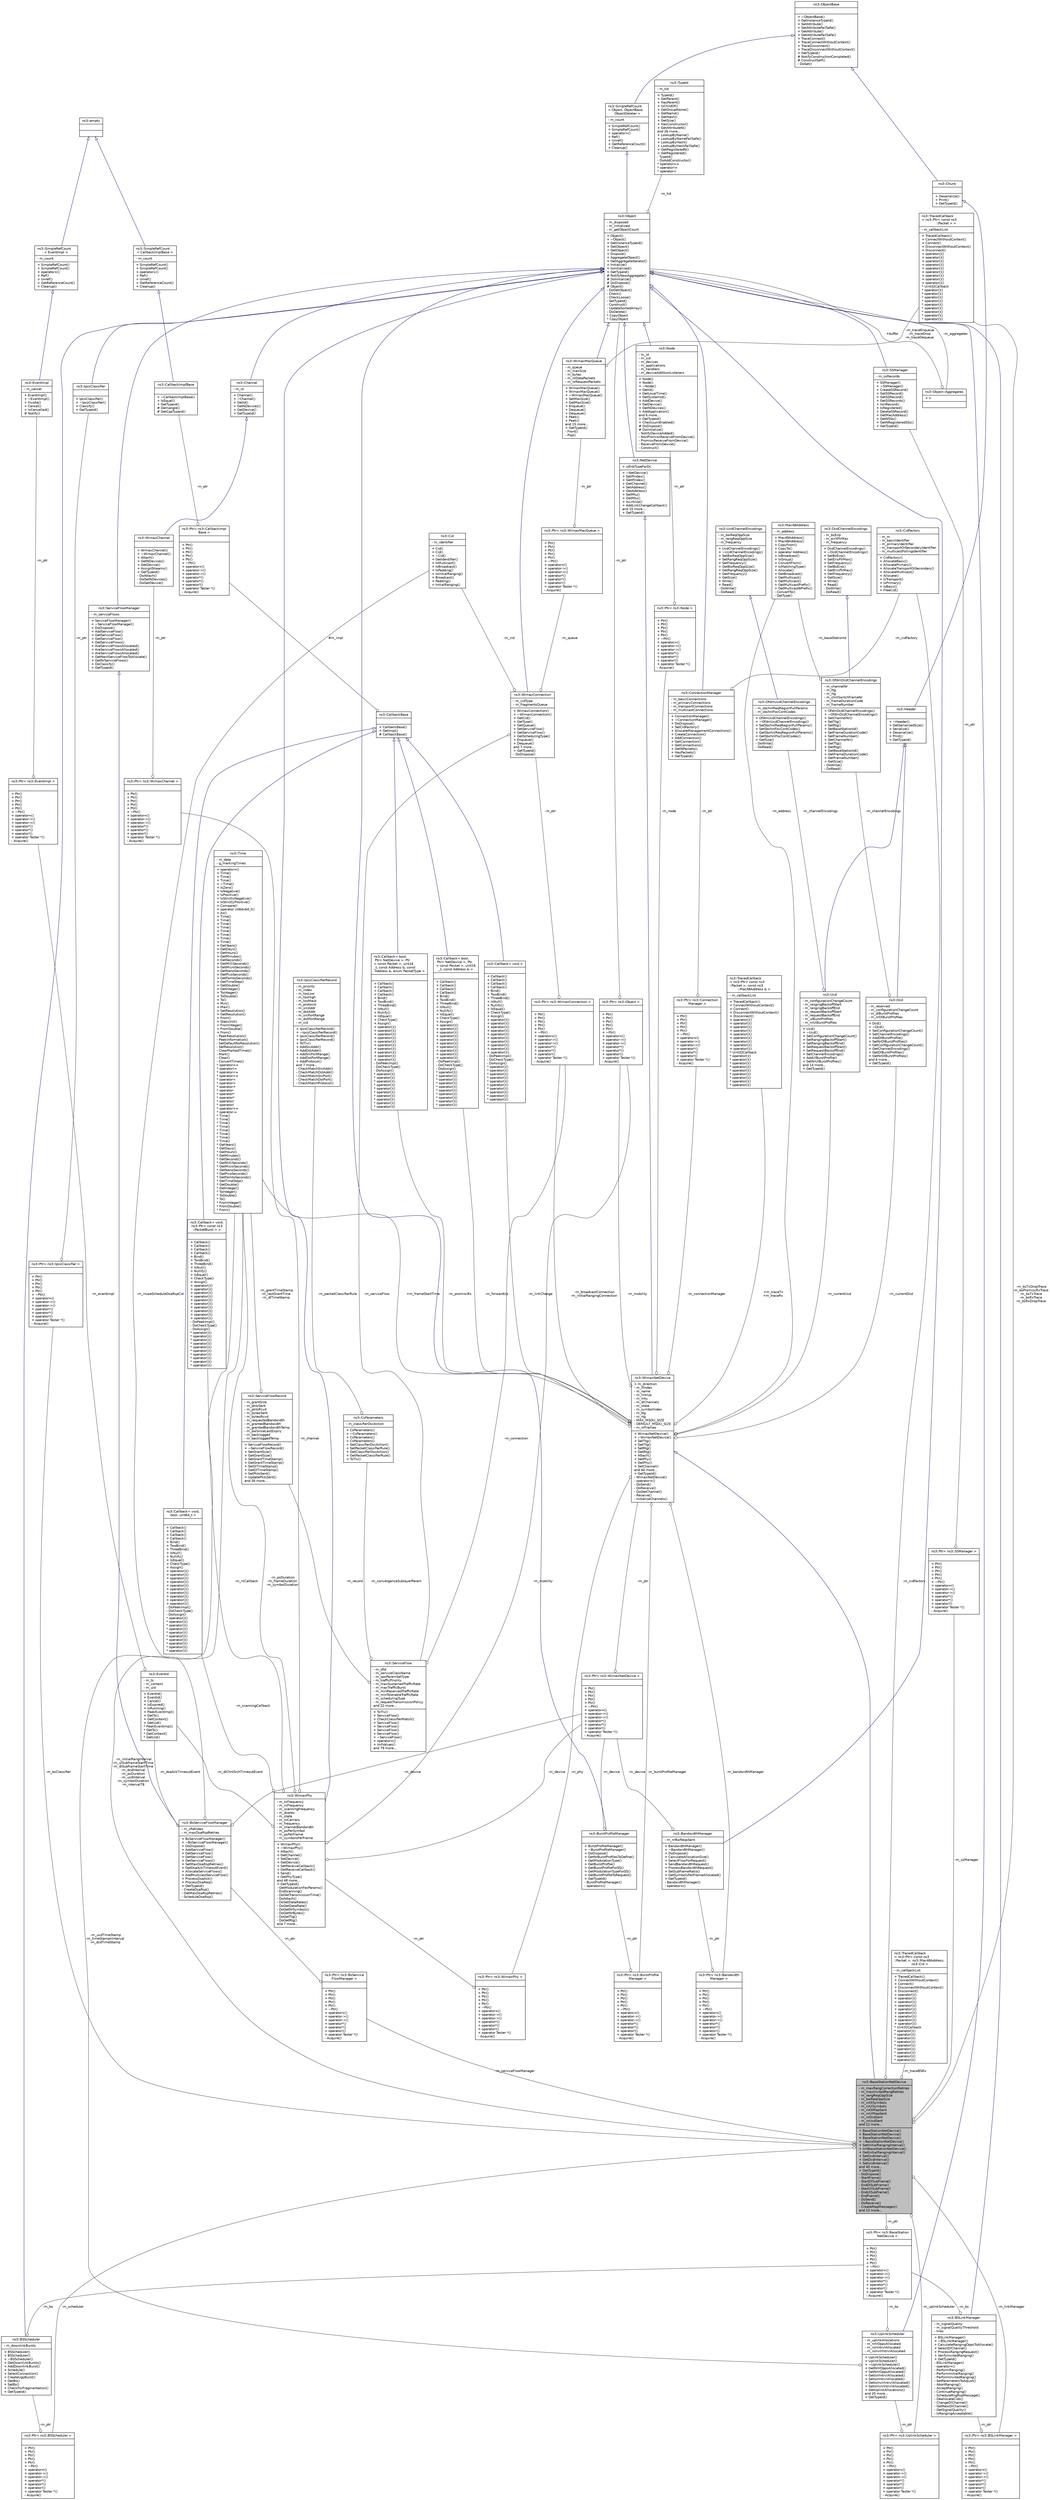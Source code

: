 digraph "ns3::BaseStationNetDevice"
{
  edge [fontname="Helvetica",fontsize="10",labelfontname="Helvetica",labelfontsize="10"];
  node [fontname="Helvetica",fontsize="10",shape=record];
  Node1 [label="{ns3::BaseStationNetDevice\n|- m_maxRangCorrectionRetries\l- m_maxInvitedRangRetries\l- m_rangReqOppSize\l- m_bwReqOppSize\l- m_nrDlSymbols\l- m_nrUlSymbols\l- m_nrDlMapSent\l- m_nrUlMapSent\l- m_nrDcdSent\l- m_nrUcdSent\land 12 more...\l|+ BaseStationNetDevice()\l+ BaseStationNetDevice()\l+ BaseStationNetDevice()\l+ ~BaseStationNetDevice()\l+ SetInitialRangingInterval()\l+ InitBaseStationNetDevice()\l+ GetInitialRangingInterval()\l+ SetDcdInterval()\l+ GetDcdInterval()\l+ SetUcdInterval()\land 40 more...\l+ GetTypeId()\l- DoDispose()\l- StartFrame()\l- StartDlSubFrame()\l- EndDlSubFrame()\l- StartUlSubFrame()\l- EndUlSubFrame()\l- EndFrame()\l- DoSend()\l- DoReceive()\l- CreateMapMessages()\land 13 more...\l}",height=0.2,width=0.4,color="black", fillcolor="grey75", style="filled", fontcolor="black"];
  Node2 -> Node1 [dir="back",color="midnightblue",fontsize="10",style="solid",arrowtail="onormal"];
  Node2 [label="{ns3::WimaxNetDevice\n|+ m_direction\l- m_ifIndex\l- m_name\l- m_linkUp\l- m_mtu\l- m_dlChannels\l- m_state\l- m_symbolIndex\l- m_ttg\l- m_rtg\l- MAX_MSDU_SIZE\l- DEFAULT_MSDU_SIZE\l- m_nrFrames\l|+ WimaxNetDevice()\l+ ~WimaxNetDevice()\l+ SetTtg()\l+ GetTtg()\l+ SetRtg()\l+ GetRtg()\l+ Attach()\l+ SetPhy()\l+ GetPhy()\l+ SetChannel()\land 60 more...\l+ GetTypeId()\l- WimaxNetDevice()\l- operator=()\l- DoSend()\l- DoReceive()\l- DoGetChannel()\l- Receive()\l- InitializeChannels()\l}",height=0.2,width=0.4,color="black", fillcolor="white", style="filled",URL="$dc/d52/classns3_1_1WimaxNetDevice.html",tooltip="Hold together all WiMAX-related objects in a NetDevice.This class holds together ns3::WimaxPhy, ns3::WimaxConnection, ns3::ConectionManager, ns3::BurstProfileManager, and ns3::BandwidthManager. "];
  Node3 -> Node2 [dir="back",color="midnightblue",fontsize="10",style="solid",arrowtail="onormal"];
  Node3 [label="{ns3::NetDevice\n|+ isEnbTypeForDc\l|+ ~NetDevice()\l+ SetIfIndex()\l+ GetIfIndex()\l+ GetChannel()\l+ SetAddress()\l+ GetAddress()\l+ SetMtu()\l+ GetMtu()\l+ IsLinkUp()\l+ AddLinkChangeCallback()\land 15 more...\l+ GetTypeId()\l}",height=0.2,width=0.4,color="black", fillcolor="white", style="filled",URL="$d9/dac/classns3_1_1NetDevice.html",tooltip="Network layer to device interface. "];
  Node4 -> Node3 [dir="back",color="midnightblue",fontsize="10",style="solid",arrowtail="onormal"];
  Node4 [label="{ns3::Object\n|- m_disposed\l- m_initialized\l- m_getObjectCount\l|+ Object()\l+ ~Object()\l+ GetInstanceTypeId()\l+ GetObject()\l+ GetObject()\l+ Dispose()\l+ AggregateObject()\l+ GetAggregateIterator()\l+ Initialize()\l+ IsInitialized()\l+ GetTypeId()\l# NotifyNewAggregate()\l# DoInitialize()\l# DoDispose()\l# Object()\l- DoGetObject()\l- Check()\l- CheckLoose()\l- SetTypeId()\l- Construct()\l- UpdateSortedArray()\l- DoDelete()\l* CopyObject\l* CopyObject\l}",height=0.2,width=0.4,color="black", fillcolor="white", style="filled",URL="$d9/d77/classns3_1_1Object.html",tooltip="A base class which provides memory management and object aggregation. "];
  Node5 -> Node4 [dir="back",color="midnightblue",fontsize="10",style="solid",arrowtail="onormal"];
  Node5 [label="{ns3::SimpleRefCount\l\< Object, ObjectBase,\l ObjectDeleter \>\n|- m_count\l|+ SimpleRefCount()\l+ SimpleRefCount()\l+ operator=()\l+ Ref()\l+ Unref()\l+ GetReferenceCount()\l+ Cleanup()\l}",height=0.2,width=0.4,color="black", fillcolor="white", style="filled",URL="$da/da1/classns3_1_1SimpleRefCount.html"];
  Node6 -> Node5 [dir="back",color="midnightblue",fontsize="10",style="solid",arrowtail="onormal"];
  Node6 [label="{ns3::ObjectBase\n||+ ~ObjectBase()\l+ GetInstanceTypeId()\l+ SetAttribute()\l+ SetAttributeFailSafe()\l+ GetAttribute()\l+ GetAttributeFailSafe()\l+ TraceConnect()\l+ TraceConnectWithoutContext()\l+ TraceDisconnect()\l+ TraceDisconnectWithoutContext()\l+ GetTypeId()\l# NotifyConstructionCompleted()\l# ConstructSelf()\l- DoSet()\l}",height=0.2,width=0.4,color="black", fillcolor="white", style="filled",URL="$d2/dac/classns3_1_1ObjectBase.html",tooltip="Anchor the ns-3 type and attribute system. "];
  Node7 -> Node4 [color="grey25",fontsize="10",style="solid",label=" -m_tid" ,arrowhead="odiamond"];
  Node7 [label="{ns3::TypeId\n|- m_tid\l|+ TypeId()\l+ GetParent()\l+ HasParent()\l+ IsChildOf()\l+ GetGroupName()\l+ GetName()\l+ GetHash()\l+ GetSize()\l+ HasConstructor()\l+ GetAttributeN()\land 26 more...\l+ LookupByName()\l+ LookupByNameFailSafe()\l+ LookupByHash()\l+ LookupByHashFailSafe()\l+ GetRegisteredN()\l+ GetRegistered()\l- TypeId()\l- DoAddConstructor()\l* operator==\l* operator!=\l* operator\<\l}",height=0.2,width=0.4,color="black", fillcolor="white", style="filled",URL="$d6/d11/classns3_1_1TypeId.html",tooltip="a unique identifier for an interface. "];
  Node8 -> Node4 [color="grey25",fontsize="10",style="solid",label=" -m_aggregates" ,arrowhead="odiamond"];
  Node8 [label="{ns3::Object::Aggregates\n|+ n\l|}",height=0.2,width=0.4,color="black", fillcolor="white", style="filled",URL="$d5/de9/structns3_1_1Object_1_1Aggregates.html"];
  Node4 -> Node8 [color="grey25",fontsize="10",style="solid",label=" +buffer" ,arrowhead="odiamond"];
  Node9 -> Node2 [color="grey25",fontsize="10",style="solid",label=" -m_address" ,arrowhead="odiamond"];
  Node9 [label="{ns3::Mac48Address\n|- m_address\l|+ Mac48Address()\l+ Mac48Address()\l+ CopyFrom()\l+ CopyTo()\l+ operator Address()\l+ IsBroadcast()\l+ IsGroup()\l+ ConvertFrom()\l+ IsMatchingType()\l+ Allocate()\l+ GetBroadcast()\l+ GetMulticast()\l+ GetMulticast()\l+ GetMulticastPrefix()\l+ GetMulticast6Prefix()\l- ConvertTo()\l- GetType()\l}",height=0.2,width=0.4,color="black", fillcolor="white", style="filled",URL="$db/dee/classns3_1_1Mac48Address.html",tooltip="an EUI-48 address "];
  Node10 -> Node2 [color="grey25",fontsize="10",style="solid",label=" -m_broadcastConnection\n-m_initialRangingConnection" ,arrowhead="odiamond"];
  Node10 [label="{ns3::Ptr\< ns3::WimaxConnection \>\n||+ Ptr()\l+ Ptr()\l+ Ptr()\l+ Ptr()\l+ Ptr()\l+ ~Ptr()\l+ operator=()\l+ operator-\>()\l+ operator-\>()\l+ operator*()\l+ operator*()\l+ operator!()\l+ operator Tester *()\l- Acquire()\l}",height=0.2,width=0.4,color="black", fillcolor="white", style="filled",URL="$dc/d90/classns3_1_1Ptr.html"];
  Node11 -> Node10 [color="grey25",fontsize="10",style="solid",label=" -m_ptr" ,arrowhead="odiamond"];
  Node11 [label="{ns3::WimaxConnection\n|- m_cidType\l- m_fragmentsQueue\l|+ WimaxConnection()\l+ ~WimaxConnection()\l+ GetCid()\l+ GetType()\l+ GetQueue()\l+ SetServiceFlow()\l+ GetServiceFlow()\l+ GetSchedulingType()\l+ Enqueue()\l+ Dequeue()\land 7 more...\l+ GetTypeId()\l- DoDispose()\l}",height=0.2,width=0.4,color="black", fillcolor="white", style="filled",URL="$d9/db1/classns3_1_1WimaxConnection.html"];
  Node4 -> Node11 [dir="back",color="midnightblue",fontsize="10",style="solid",arrowtail="onormal"];
  Node12 -> Node11 [color="grey25",fontsize="10",style="solid",label=" -m_serviceFlow" ,arrowhead="odiamond"];
  Node12 [label="{ns3::ServiceFlow\n|- m_sfid\l- m_serviceClassName\l- m_qosParamSetType\l- m_trafficPriority\l- m_maxSustainedTrafficRate\l- m_maxTrafficBurst\l- m_minReservedTrafficRate\l- m_minTolerableTrafficRate\l- m_schedulingType\l- m_requestTransmissionPolicy\land 22 more...\l|+ ToTlv()\l+ ServiceFlow()\l+ CheckClassifierMatch()\l+ ServiceFlow()\l+ ServiceFlow()\l+ ServiceFlow()\l+ ServiceFlow()\l+ ~ServiceFlow()\l+ operator=()\l+ InitValues()\land 79 more...\l}",height=0.2,width=0.4,color="black", fillcolor="white", style="filled",URL="$d7/ded/classns3_1_1ServiceFlow.html"];
  Node10 -> Node12 [color="grey25",fontsize="10",style="solid",label=" -m_connection" ,arrowhead="odiamond"];
  Node13 -> Node12 [color="grey25",fontsize="10",style="solid",label=" -m_record" ,arrowhead="odiamond"];
  Node13 [label="{ns3::ServiceFlowRecord\n|- m_grantSize\l- m_pktsSent\l- m_pktsRcvd\l- m_bytesSent\l- m_bytesRcvd\l- m_requestedBandwidth\l- m_grantedBandwidth\l- m_grantedBandwidthTemp\l- m_bwSinceLastExpiry\l- m_backlogged\l- m_backloggedTemp\l|+ ServiceFlowRecord()\l+ ~ServiceFlowRecord()\l+ SetGrantSize()\l+ GetGrantSize()\l+ SetGrantTimeStamp()\l+ GetGrantTimeStamp()\l+ SetDlTimeStamp()\l+ GetDlTimeStamp()\l+ SetPktsSent()\l+ UpdatePktsSent()\land 30 more...\l}",height=0.2,width=0.4,color="black", fillcolor="white", style="filled",URL="$d9/d39/classns3_1_1ServiceFlowRecord.html",tooltip="this class implements a structure to manage some parameters and statistics related to a service flow ..."];
  Node14 -> Node13 [color="grey25",fontsize="10",style="solid",label=" -m_grantTimeStamp\n-m_lastGrantTime\n-m_dlTimeStamp" ,arrowhead="odiamond"];
  Node14 [label="{ns3::Time\n|- m_data\l- g_markingTimes\l|+ operator=()\l+ Time()\l+ Time()\l+ Time()\l+ ~Time()\l+ IsZero()\l+ IsNegative()\l+ IsPositive()\l+ IsStrictlyNegative()\l+ IsStrictlyPositive()\l+ Compare()\l+ operator int64x64_t()\l+ As()\l+ Time()\l+ Time()\l+ Time()\l+ Time()\l+ Time()\l+ Time()\l+ Time()\l+ Time()\l+ GetYears()\l+ GetDays()\l+ GetHours()\l+ GetMinutes()\l+ GetSeconds()\l+ GetMilliSeconds()\l+ GetMicroSeconds()\l+ GetNanoSeconds()\l+ GetPicoSeconds()\l+ GetFemtoSeconds()\l+ GetTimeStep()\l+ GetDouble()\l+ GetInteger()\l+ ToInteger()\l+ ToDouble()\l+ To()\l+ Min()\l+ Max()\l+ SetResolution()\l+ GetResolution()\l+ From()\l+ StaticInit()\l+ FromInteger()\l+ FromDouble()\l+ From()\l- PeekResolution()\l- PeekInformation()\l- SetDefaultNsResolution()\l- SetResolution()\l- ClearMarkedTimes()\l- Mark()\l- Clear()\l- ConvertTimes()\l* operator==\l* operator!=\l* operator\<=\l* operator\>=\l* operator\<\l* operator\>\l* operator+\l* operator-\l* operator*\l* operator*\l* operator/\l* operator/\l* operator+=\l* operator-=\l* Time()\l* Time()\l* Time()\l* Time()\l* Time()\l* Time()\l* Time()\l* Time()\l* GetYears()\l* GetDays()\l* GetHours()\l* GetMinutes()\l* GetSeconds()\l* GetMilliSeconds()\l* GetMicroSeconds()\l* GetNanoSeconds()\l* GetPicoSeconds()\l* GetFemtoSeconds()\l* GetTimeStep()\l* GetDouble()\l* GetInteger()\l* ToInteger()\l* ToDouble()\l* To()\l* FromInteger()\l* FromDouble()\l* From()\l}",height=0.2,width=0.4,color="black", fillcolor="white", style="filled",URL="$dc/d04/classns3_1_1Time.html",tooltip="Simulation virtual time values and global simulation resolution. "];
  Node15 -> Node12 [color="grey25",fontsize="10",style="solid",label=" -m_convergenceSublayerParam" ,arrowhead="odiamond"];
  Node15 [label="{ns3::CsParameters\n|- m_classifierDscAction\l|+ CsParameters()\l+ ~CsParameters()\l+ CsParameters()\l+ CsParameters()\l+ SetClassifierDscAction()\l+ SetPacketClassifierRule()\l+ GetClassifierDscAction()\l+ GetPacketClassifierRule()\l+ ToTlv()\l}",height=0.2,width=0.4,color="black", fillcolor="white", style="filled",URL="$db/dfc/classns3_1_1CsParameters.html",tooltip="CsParameters class. "];
  Node16 -> Node15 [color="grey25",fontsize="10",style="solid",label=" -m_packetClassifierRule" ,arrowhead="odiamond"];
  Node16 [label="{ns3::IpcsClassifierRecord\n|- m_priority\l- m_index\l- m_tosLow\l- m_tosHigh\l- m_tosMask\l- m_protocol\l- m_srcAddr\l- m_dstAddr\l- m_srcPortRange\l- m_dstPortRange\l- m_cid\l|+ IpcsClassifierRecord()\l+ ~IpcsClassifierRecord()\l+ IpcsClassifierRecord()\l+ IpcsClassifierRecord()\l+ ToTlv()\l+ AddSrcAddr()\l+ AddDstAddr()\l+ AddSrcPortRange()\l+ AddDstPortRange()\l+ AddProtocol()\land 7 more...\l- CheckMatchSrcAddr()\l- CheckMatchDstAddr()\l- CheckMatchSrcPort()\l- CheckMatchDstPort()\l- CheckMatchProtocol()\l}",height=0.2,width=0.4,color="black", fillcolor="white", style="filled",URL="$d4/d4e/classns3_1_1IpcsClassifierRecord.html",tooltip="IpcsClassifierRecord class. "];
  Node17 -> Node11 [color="grey25",fontsize="10",style="solid",label=" -m_cid" ,arrowhead="odiamond"];
  Node17 [label="{ns3::Cid\n|- m_identifier\l|+ Cid()\l+ Cid()\l+ ~Cid()\l+ GetIdentifier()\l+ IsMulticast()\l+ IsBroadcast()\l+ IsPadding()\l+ IsInitialRanging()\l+ Broadcast()\l+ Padding()\l+ InitialRanging()\l}",height=0.2,width=0.4,color="black", fillcolor="white", style="filled",URL="$de/d5c/classns3_1_1Cid.html",tooltip="Cid class. "];
  Node18 -> Node11 [color="grey25",fontsize="10",style="solid",label=" -m_queue" ,arrowhead="odiamond"];
  Node18 [label="{ns3::Ptr\< ns3::WimaxMacQueue \>\n||+ Ptr()\l+ Ptr()\l+ Ptr()\l+ Ptr()\l+ Ptr()\l+ ~Ptr()\l+ operator=()\l+ operator-\>()\l+ operator-\>()\l+ operator*()\l+ operator*()\l+ operator!()\l+ operator Tester *()\l- Acquire()\l}",height=0.2,width=0.4,color="black", fillcolor="white", style="filled",URL="$dc/d90/classns3_1_1Ptr.html"];
  Node19 -> Node18 [color="grey25",fontsize="10",style="solid",label=" -m_ptr" ,arrowhead="odiamond"];
  Node19 [label="{ns3::WimaxMacQueue\n|- m_queue\l- m_maxSize\l- m_bytes\l- m_nrDataPackets\l- m_nrRequestPackets\l|+ WimaxMacQueue()\l+ WimaxMacQueue()\l+ ~WimaxMacQueue()\l+ SetMaxSize()\l+ GetMaxSize()\l+ Enqueue()\l+ Dequeue()\l+ Dequeue()\l+ Peek()\l+ Peek()\land 15 more...\l+ GetTypeId()\l- Front()\l- Pop()\l}",height=0.2,width=0.4,color="black", fillcolor="white", style="filled",URL="$da/db1/classns3_1_1WimaxMacQueue.html"];
  Node4 -> Node19 [dir="back",color="midnightblue",fontsize="10",style="solid",arrowtail="onormal"];
  Node20 -> Node19 [color="grey25",fontsize="10",style="solid",label=" -m_traceEnqueue\n-m_traceDrop\n-m_traceDequeue" ,arrowhead="odiamond"];
  Node20 [label="{ns3::TracedCallback\l\< ns3::Ptr\< const ns3\l::Packet \> \>\n|- m_callbackList\l|+ TracedCallback()\l+ ConnectWithoutContext()\l+ Connect()\l+ DisconnectWithoutContext()\l+ Disconnect()\l+ operator()()\l+ operator()()\l+ operator()()\l+ operator()()\l+ operator()()\l+ operator()()\l+ operator()()\l+ operator()()\l+ operator()()\l* Uint32Callback\l* operator()()\l* operator()()\l* operator()()\l* operator()()\l* operator()()\l* operator()()\l* operator()()\l* operator()()\l* operator()()\l}",height=0.2,width=0.4,color="black", fillcolor="white", style="filled",URL="$df/dec/classns3_1_1TracedCallback.html"];
  Node21 -> Node2 [color="grey25",fontsize="10",style="solid",label=" -m_promiscRx" ,arrowhead="odiamond"];
  Node21 [label="{ns3::Callback\< bool,\l Ptr\< NetDevice \>, Ptr\l\< const Packet \>, uint16\l_t, const Address &, const\l Address &, enum PacketType \>\n||+ Callback()\l+ Callback()\l+ Callback()\l+ Callback()\l+ Bind()\l+ TwoBind()\l+ ThreeBind()\l+ IsNull()\l+ Nullify()\l+ IsEqual()\l+ CheckType()\l+ Assign()\l+ operator()()\l+ operator()()\l+ operator()()\l+ operator()()\l+ operator()()\l+ operator()()\l+ operator()()\l+ operator()()\l+ operator()()\l+ operator()()\l- DoPeekImpl()\l- DoCheckType()\l- DoAssign()\l* operator()()\l* operator()()\l* operator()()\l* operator()()\l* operator()()\l* operator()()\l* operator()()\l* operator()()\l* operator()()\l* operator()()\l}",height=0.2,width=0.4,color="black", fillcolor="white", style="filled",URL="$d1/d48/classns3_1_1Callback.html"];
  Node22 -> Node21 [dir="back",color="midnightblue",fontsize="10",style="solid",arrowtail="onormal"];
  Node22 [label="{ns3::CallbackBase\n||+ CallbackBase()\l+ GetImpl()\l# CallbackBase()\l}",height=0.2,width=0.4,color="black", fillcolor="white", style="filled",URL="$d7/db5/classns3_1_1CallbackBase.html"];
  Node23 -> Node22 [color="grey25",fontsize="10",style="solid",label=" #m_impl" ,arrowhead="odiamond"];
  Node23 [label="{ns3::Ptr\< ns3::CallbackImpl\lBase \>\n||+ Ptr()\l+ Ptr()\l+ Ptr()\l+ Ptr()\l+ Ptr()\l+ ~Ptr()\l+ operator=()\l+ operator-\>()\l+ operator-\>()\l+ operator*()\l+ operator*()\l+ operator!()\l+ operator Tester *()\l- Acquire()\l}",height=0.2,width=0.4,color="black", fillcolor="white", style="filled",URL="$dc/d90/classns3_1_1Ptr.html"];
  Node24 -> Node23 [color="grey25",fontsize="10",style="solid",label=" -m_ptr" ,arrowhead="odiamond"];
  Node24 [label="{ns3::CallbackImplBase\n||+ ~CallbackImplBase()\l+ IsEqual()\l+ GetTypeid()\l# Demangle()\l# GetCppTypeid()\l}",height=0.2,width=0.4,color="black", fillcolor="white", style="filled",URL="$d3/dfa/classns3_1_1CallbackImplBase.html"];
  Node25 -> Node24 [dir="back",color="midnightblue",fontsize="10",style="solid",arrowtail="onormal"];
  Node25 [label="{ns3::SimpleRefCount\l\< CallbackImplBase \>\n|- m_count\l|+ SimpleRefCount()\l+ SimpleRefCount()\l+ operator=()\l+ Ref()\l+ Unref()\l+ GetReferenceCount()\l+ Cleanup()\l}",height=0.2,width=0.4,color="black", fillcolor="white", style="filled",URL="$da/da1/classns3_1_1SimpleRefCount.html"];
  Node26 -> Node25 [dir="back",color="midnightblue",fontsize="10",style="solid",arrowtail="onormal"];
  Node26 [label="{ns3::empty\n||}",height=0.2,width=0.4,color="black", fillcolor="white", style="filled",URL="$d9/d6a/classns3_1_1empty.html",tooltip="make Callback use a separate empty type "];
  Node27 -> Node2 [color="grey25",fontsize="10",style="solid",label=" -m_connectionManager" ,arrowhead="odiamond"];
  Node27 [label="{ns3::Ptr\< ns3::Connection\lManager \>\n||+ Ptr()\l+ Ptr()\l+ Ptr()\l+ Ptr()\l+ Ptr()\l+ ~Ptr()\l+ operator=()\l+ operator-\>()\l+ operator-\>()\l+ operator*()\l+ operator*()\l+ operator!()\l+ operator Tester *()\l- Acquire()\l}",height=0.2,width=0.4,color="black", fillcolor="white", style="filled",URL="$dc/d90/classns3_1_1Ptr.html"];
  Node28 -> Node27 [color="grey25",fontsize="10",style="solid",label=" -m_ptr" ,arrowhead="odiamond"];
  Node28 [label="{ns3::ConnectionManager\n|- m_basicConnections\l- m_primaryConnections\l- m_transportConnections\l- m_multicastConnections\l|+ ConnectionManager()\l+ ~ConnectionManager()\l+ DoDispose()\l+ SetCidFactory()\l+ AllocateManagementConnections()\l+ CreateConnection()\l+ AddConnection()\l+ GetConnection()\l+ GetConnections()\l+ GetNPackets()\l+ HasPackets()\l+ GetTypeId()\l}",height=0.2,width=0.4,color="black", fillcolor="white", style="filled",URL="$d4/df6/classns3_1_1ConnectionManager.html"];
  Node4 -> Node28 [dir="back",color="midnightblue",fontsize="10",style="solid",arrowtail="onormal"];
  Node29 -> Node28 [color="grey25",fontsize="10",style="solid",label=" -m_cidFactory" ,arrowhead="odiamond"];
  Node29 [label="{ns3::CidFactory\n|- m_m\l- m_basicIdentifier\l- m_primaryIdentifier\l- m_transportOrSecondaryIdentifier\l- m_multicastPollingIdentifier\l|+ CidFactory()\l+ AllocateBasic()\l+ AllocatePrimary()\l+ AllocateTransportOrSecondary()\l+ AllocateMulticast()\l+ Allocate()\l+ IsTransport()\l+ IsPrimary()\l+ IsBasic()\l+ FreeCid()\l}",height=0.2,width=0.4,color="black", fillcolor="white", style="filled",URL="$da/d51/classns3_1_1CidFactory.html"];
  Node30 -> Node2 [color="grey25",fontsize="10",style="solid",label=" -m_currentUcd" ,arrowhead="odiamond"];
  Node30 [label="{ns3::Ucd\n|- m_configurationChangeCount\l- m_rangingBackoffStart\l- m_rangingBackoffEnd\l- m_requestBackoffStart\l- m_requestBackoffEnd\l- m_ulBurstProfiles\l- m_nrUlBurstProfiles\l|+ Ucd()\l+ ~Ucd()\l+ SetConfigurationChangeCount()\l+ SetRangingBackoffStart()\l+ SetRangingBackoffEnd()\l+ SetRequestBackoffStart()\l+ SetRequestBackoffEnd()\l+ SetChannelEncodings()\l+ AddUlBurstProfile()\l+ SetNrUlBurstProfiles()\land 14 more...\l+ GetTypeId()\l}",height=0.2,width=0.4,color="black", fillcolor="white", style="filled",URL="$db/dda/classns3_1_1Ucd.html"];
  Node31 -> Node30 [dir="back",color="midnightblue",fontsize="10",style="solid",arrowtail="onormal"];
  Node31 [label="{ns3::Header\n||+ ~Header()\l+ GetSerializedSize()\l+ Serialize()\l+ Deserialize()\l+ Print()\l+ GetTypeId()\l}",height=0.2,width=0.4,color="black", fillcolor="white", style="filled",URL="$d6/dae/classns3_1_1Header.html",tooltip="Protocol header serialization and deserialization. "];
  Node32 -> Node31 [dir="back",color="midnightblue",fontsize="10",style="solid",arrowtail="onormal"];
  Node32 [label="{ns3::Chunk\n||+ Deserialize()\l+ Print()\l+ GetTypeId()\l}",height=0.2,width=0.4,color="black", fillcolor="white", style="filled",URL="$d7/d9b/classns3_1_1Chunk.html",tooltip="abstract base class for ns3::Header and ns3::Trailer "];
  Node6 -> Node32 [dir="back",color="midnightblue",fontsize="10",style="solid",arrowtail="onormal"];
  Node33 -> Node30 [color="grey25",fontsize="10",style="solid",label=" -m_channelEncodings" ,arrowhead="odiamond"];
  Node33 [label="{ns3::OfdmUcdChannelEncodings\n|- m_sbchnlReqRegionFullParams\l- m_sbchnlFocContCodes\l|+ OfdmUcdChannelEncodings()\l+ ~OfdmUcdChannelEncodings()\l+ SetSbchnlReqRegionFullParams()\l+ SetSbchnlFocContCodes()\l+ GetSbchnlReqRegionFullParams()\l+ GetSbchnlFocContCodes()\l+ GetSize()\l- DoWrite()\l- DoRead()\l}",height=0.2,width=0.4,color="black", fillcolor="white", style="filled",URL="$dc/d27/classns3_1_1OfdmUcdChannelEncodings.html"];
  Node34 -> Node33 [dir="back",color="midnightblue",fontsize="10",style="solid",arrowtail="onormal"];
  Node34 [label="{ns3::UcdChannelEncodings\n|- m_bwReqOppSize\l- m_rangReqOppSize\l- m_frequency\l|+ UcdChannelEncodings()\l+ ~UcdChannelEncodings()\l+ SetBwReqOppSize()\l+ SetRangReqOppSize()\l+ SetFrequency()\l+ GetBwReqOppSize()\l+ GetRangReqOppSize()\l+ GetFrequency()\l+ GetSize()\l+ Write()\l+ Read()\l- DoWrite()\l- DoRead()\l}",height=0.2,width=0.4,color="black", fillcolor="white", style="filled",URL="$dc/d44/classns3_1_1UcdChannelEncodings.html"];
  Node35 -> Node2 [color="grey25",fontsize="10",style="solid",label=" -m_currentDcd" ,arrowhead="odiamond"];
  Node35 [label="{ns3::Dcd\n|- m_reserved\l- m_configurationChangeCount\l- m_dlBurstProfiles\l- m_nrDlBurstProfiles\l|+ Dcd()\l+ ~Dcd()\l+ SetConfigurationChangeCount()\l+ SetChannelEncodings()\l+ AddDlBurstProfile()\l+ SetNrDlBurstProfiles()\l+ GetConfigurationChangeCount()\l+ GetChannelEncodings()\l+ GetDlBurstProfiles()\l+ GetNrDlBurstProfiles()\land 6 more...\l+ GetTypeId()\l}",height=0.2,width=0.4,color="black", fillcolor="white", style="filled",URL="$db/dcc/classns3_1_1Dcd.html"];
  Node31 -> Node35 [dir="back",color="midnightblue",fontsize="10",style="solid",arrowtail="onormal"];
  Node36 -> Node35 [color="grey25",fontsize="10",style="solid",label=" -m_channelEncodings" ,arrowhead="odiamond"];
  Node36 [label="{ns3::OfdmDcdChannelEncodings\n|- m_channelNr\l- m_ttg\l- m_rtg\l- m_chnlSwitchFrameNr\l- m_frameDurationCode\l- m_frameNumber\l|+ OfdmDcdChannelEncodings()\l+ ~OfdmDcdChannelEncodings()\l+ SetChannelNr()\l+ SetTtg()\l+ SetRtg()\l+ SetBaseStationId()\l+ SetFrameDurationCode()\l+ SetFrameNumber()\l+ GetChannelNr()\l+ GetTtg()\l+ GetRtg()\l+ GetBaseStationId()\l+ GetFrameDurationCode()\l+ GetFrameNumber()\l+ GetSize()\l- DoWrite()\l- DoRead()\l}",height=0.2,width=0.4,color="black", fillcolor="white", style="filled",URL="$dc/dc3/classns3_1_1OfdmDcdChannelEncodings.html"];
  Node37 -> Node36 [dir="back",color="midnightblue",fontsize="10",style="solid",arrowtail="onormal"];
  Node37 [label="{ns3::DcdChannelEncodings\n|- m_bsEirp\l- m_eirXPIrMax\l- m_frequency\l|+ DcdChannelEncodings()\l+ ~DcdChannelEncodings()\l+ SetBsEirp()\l+ SetEirxPIrMax()\l+ SetFrequency()\l+ GetBsEirp()\l+ GetEirxPIrMax()\l+ GetFrequency()\l+ GetSize()\l+ Write()\l+ Read()\l- DoWrite()\l- DoRead()\l}",height=0.2,width=0.4,color="black", fillcolor="white", style="filled",URL="$d8/de0/classns3_1_1DcdChannelEncodings.html"];
  Node9 -> Node36 [color="grey25",fontsize="10",style="solid",label=" -m_baseStationId" ,arrowhead="odiamond"];
  Node38 -> Node2 [color="grey25",fontsize="10",style="solid",label=" -m_node" ,arrowhead="odiamond"];
  Node38 [label="{ns3::Ptr\< ns3::Node \>\n||+ Ptr()\l+ Ptr()\l+ Ptr()\l+ Ptr()\l+ Ptr()\l+ ~Ptr()\l+ operator=()\l+ operator-\>()\l+ operator-\>()\l+ operator*()\l+ operator*()\l+ operator!()\l+ operator Tester *()\l- Acquire()\l}",height=0.2,width=0.4,color="black", fillcolor="white", style="filled",URL="$dc/d90/classns3_1_1Ptr.html"];
  Node39 -> Node38 [color="grey25",fontsize="10",style="solid",label=" -m_ptr" ,arrowhead="odiamond"];
  Node39 [label="{ns3::Node\n|- m_id\l- m_sid\l- m_devices\l- m_applications\l- m_handlers\l- m_deviceAdditionListeners\l|+ Node()\l+ Node()\l+ ~Node()\l+ GetId()\l+ GetLocalTime()\l+ GetSystemId()\l+ AddDevice()\l+ GetDevice()\l+ GetNDevices()\l+ AddApplication()\land 6 more...\l+ GetTypeId()\l+ ChecksumEnabled()\l# DoDispose()\l# DoInitialize()\l- NotifyDeviceAdded()\l- NonPromiscReceiveFromDevice()\l- PromiscReceiveFromDevice()\l- ReceiveFromDevice()\l- Construct()\l}",height=0.2,width=0.4,color="black", fillcolor="white", style="filled",URL="$dd/ded/classns3_1_1Node.html",tooltip="A network Node. "];
  Node4 -> Node39 [dir="back",color="midnightblue",fontsize="10",style="solid",arrowtail="onormal"];
  Node40 -> Node2 [color="grey25",fontsize="10",style="solid",label=" -m_forwardUp" ,arrowhead="odiamond"];
  Node40 [label="{ns3::Callback\< bool,\l Ptr\< NetDevice \>, Ptr\l\< const Packet \>, uint16\l_t, const Address & \>\n||+ Callback()\l+ Callback()\l+ Callback()\l+ Callback()\l+ Bind()\l+ TwoBind()\l+ ThreeBind()\l+ IsNull()\l+ Nullify()\l+ IsEqual()\l+ CheckType()\l+ Assign()\l+ operator()()\l+ operator()()\l+ operator()()\l+ operator()()\l+ operator()()\l+ operator()()\l+ operator()()\l+ operator()()\l+ operator()()\l+ operator()()\l- DoPeekImpl()\l- DoCheckType()\l- DoAssign()\l* operator()()\l* operator()()\l* operator()()\l* operator()()\l* operator()()\l* operator()()\l* operator()()\l* operator()()\l* operator()()\l* operator()()\l}",height=0.2,width=0.4,color="black", fillcolor="white", style="filled",URL="$d1/d48/classns3_1_1Callback.html"];
  Node22 -> Node40 [dir="back",color="midnightblue",fontsize="10",style="solid",arrowtail="onormal"];
  Node14 -> Node2 [color="grey25",fontsize="10",style="solid",label=" +m_frameStartTime" ,arrowhead="odiamond"];
  Node41 -> Node2 [color="grey25",fontsize="10",style="solid",label=" -m_linkChange" ,arrowhead="odiamond"];
  Node41 [label="{ns3::Callback\< void \>\n||+ Callback()\l+ Callback()\l+ Callback()\l+ Callback()\l+ Bind()\l+ TwoBind()\l+ ThreeBind()\l+ IsNull()\l+ Nullify()\l+ IsEqual()\l+ CheckType()\l+ Assign()\l+ operator()()\l+ operator()()\l+ operator()()\l+ operator()()\l+ operator()()\l+ operator()()\l+ operator()()\l+ operator()()\l+ operator()()\l+ operator()()\l- DoPeekImpl()\l- DoCheckType()\l- DoAssign()\l* operator()()\l* operator()()\l* operator()()\l* operator()()\l* operator()()\l* operator()()\l* operator()()\l* operator()()\l* operator()()\l* operator()()\l}",height=0.2,width=0.4,color="black", fillcolor="white", style="filled",URL="$d1/d48/classns3_1_1Callback.html"];
  Node22 -> Node41 [dir="back",color="midnightblue",fontsize="10",style="solid",arrowtail="onormal"];
  Node42 -> Node2 [color="grey25",fontsize="10",style="solid",label=" -m_phy" ,arrowhead="odiamond"];
  Node42 [label="{ns3::Ptr\< ns3::WimaxPhy \>\n||+ Ptr()\l+ Ptr()\l+ Ptr()\l+ Ptr()\l+ Ptr()\l+ ~Ptr()\l+ operator=()\l+ operator-\>()\l+ operator-\>()\l+ operator*()\l+ operator*()\l+ operator!()\l+ operator Tester *()\l- Acquire()\l}",height=0.2,width=0.4,color="black", fillcolor="white", style="filled",URL="$dc/d90/classns3_1_1Ptr.html"];
  Node43 -> Node42 [color="grey25",fontsize="10",style="solid",label=" -m_ptr" ,arrowhead="odiamond"];
  Node43 [label="{ns3::WimaxPhy\n|- m_txFrequency\l- m_rxFrequency\l- m_scanningFrequency\l- m_duplex\l- m_state\l- m_nrCarriers\l- m_frequency\l- m_channelBandwidth\l- m_psPerSymbol\l- m_psPerFrame\l- m_symbolsPerFrame\l|+ WimaxPhy()\l+ ~WimaxPhy()\l+ Attach()\l+ GetChannel()\l+ SetDevice()\l+ GetDevice()\l+ SetReceiveCallback()\l+ GetReceiveCallback()\l+ Send()\l+ GetPhyType()\land 48 more...\l+ GetTypeId()\l- GetModulationFecParams()\l- EndScanning()\l- DoGetTransmissionTime()\l- DoAttach()\l- DoSetDataRates()\l- DoGetDataRate()\l- DoGetNrSymbols()\l- DoGetNrBytes()\l- DoGetTtg()\l- DoGetRtg()\land 7 more...\l}",height=0.2,width=0.4,color="black", fillcolor="white", style="filled",URL="$dc/dc8/classns3_1_1WimaxPhy.html"];
  Node4 -> Node43 [dir="back",color="midnightblue",fontsize="10",style="solid",arrowtail="onormal"];
  Node44 -> Node43 [color="grey25",fontsize="10",style="solid",label=" -m_channel" ,arrowhead="odiamond"];
  Node44 [label="{ns3::Ptr\< ns3::WimaxChannel \>\n||+ Ptr()\l+ Ptr()\l+ Ptr()\l+ Ptr()\l+ Ptr()\l+ ~Ptr()\l+ operator=()\l+ operator-\>()\l+ operator-\>()\l+ operator*()\l+ operator*()\l+ operator!()\l+ operator Tester *()\l- Acquire()\l}",height=0.2,width=0.4,color="black", fillcolor="white", style="filled",URL="$dc/d90/classns3_1_1Ptr.html"];
  Node45 -> Node44 [color="grey25",fontsize="10",style="solid",label=" -m_ptr" ,arrowhead="odiamond"];
  Node45 [label="{ns3::WimaxChannel\n||+ WimaxChannel()\l+ ~WimaxChannel()\l+ Attach()\l+ GetNDevices()\l+ GetDevice()\l+ AssignStreams()\l+ GetTypeId()\l- DoAttach()\l- DoGetNDevices()\l- DoGetDevice()\l}",height=0.2,width=0.4,color="black", fillcolor="white", style="filled",URL="$df/d3a/classns3_1_1WimaxChannel.html"];
  Node46 -> Node45 [dir="back",color="midnightblue",fontsize="10",style="solid",arrowtail="onormal"];
  Node46 [label="{ns3::Channel\n|- m_id\l|+ Channel()\l+ ~Channel()\l+ GetId()\l+ GetNDevices()\l+ GetDevice()\l+ GetTypeId()\l}",height=0.2,width=0.4,color="black", fillcolor="white", style="filled",URL="$d4/d67/classns3_1_1Channel.html",tooltip="Abstract Channel Base Class. "];
  Node4 -> Node46 [dir="back",color="midnightblue",fontsize="10",style="solid",arrowtail="onormal"];
  Node47 -> Node43 [color="grey25",fontsize="10",style="solid",label=" -m_rxCallback" ,arrowhead="odiamond"];
  Node47 [label="{ns3::Callback\< void,\l ns3::Ptr\< const ns3\l::PacketBurst \> \>\n||+ Callback()\l+ Callback()\l+ Callback()\l+ Callback()\l+ Bind()\l+ TwoBind()\l+ ThreeBind()\l+ IsNull()\l+ Nullify()\l+ IsEqual()\l+ CheckType()\l+ Assign()\l+ operator()()\l+ operator()()\l+ operator()()\l+ operator()()\l+ operator()()\l+ operator()()\l+ operator()()\l+ operator()()\l+ operator()()\l+ operator()()\l- DoPeekImpl()\l- DoCheckType()\l- DoAssign()\l* operator()()\l* operator()()\l* operator()()\l* operator()()\l* operator()()\l* operator()()\l* operator()()\l* operator()()\l* operator()()\l* operator()()\l}",height=0.2,width=0.4,color="black", fillcolor="white", style="filled",URL="$d1/d48/classns3_1_1Callback.html"];
  Node22 -> Node47 [dir="back",color="midnightblue",fontsize="10",style="solid",arrowtail="onormal"];
  Node48 -> Node43 [color="grey25",fontsize="10",style="solid",label=" -m_dlChnlSrchTimeoutEvent" ,arrowhead="odiamond"];
  Node48 [label="{ns3::EventId\n|- m_ts\l- m_context\l- m_uid\l|+ EventId()\l+ EventId()\l+ Cancel()\l+ IsExpired()\l+ IsRunning()\l+ PeekEventImpl()\l+ GetTs()\l+ GetContext()\l+ GetUid()\l* PeekEventImpl()\l* GetTs()\l* GetContext()\l* GetUid()\l}",height=0.2,width=0.4,color="black", fillcolor="white", style="filled",URL="$d1/df8/classns3_1_1EventId.html",tooltip="An identifier for simulation events. "];
  Node49 -> Node48 [color="grey25",fontsize="10",style="solid",label=" -m_eventImpl" ,arrowhead="odiamond"];
  Node49 [label="{ns3::Ptr\< ns3::EventImpl \>\n||+ Ptr()\l+ Ptr()\l+ Ptr()\l+ Ptr()\l+ Ptr()\l+ ~Ptr()\l+ operator=()\l+ operator-\>()\l+ operator-\>()\l+ operator*()\l+ operator*()\l+ operator!()\l+ operator Tester *()\l- Acquire()\l}",height=0.2,width=0.4,color="black", fillcolor="white", style="filled",URL="$dc/d90/classns3_1_1Ptr.html"];
  Node50 -> Node49 [color="grey25",fontsize="10",style="solid",label=" -m_ptr" ,arrowhead="odiamond"];
  Node50 [label="{ns3::EventImpl\n|- m_cancel\l|+ EventImpl()\l+ ~EventImpl()\l+ Invoke()\l+ Cancel()\l+ IsCancelled()\l# Notify()\l}",height=0.2,width=0.4,color="black", fillcolor="white", style="filled",URL="$da/def/classns3_1_1EventImpl.html",tooltip="A simulation event. "];
  Node51 -> Node50 [dir="back",color="midnightblue",fontsize="10",style="solid",arrowtail="onormal"];
  Node51 [label="{ns3::SimpleRefCount\l\< EventImpl \>\n|- m_count\l|+ SimpleRefCount()\l+ SimpleRefCount()\l+ operator=()\l+ Ref()\l+ Unref()\l+ GetReferenceCount()\l+ Cleanup()\l}",height=0.2,width=0.4,color="black", fillcolor="white", style="filled",URL="$da/da1/classns3_1_1SimpleRefCount.html"];
  Node26 -> Node51 [dir="back",color="midnightblue",fontsize="10",style="solid",arrowtail="onormal"];
  Node14 -> Node43 [color="grey25",fontsize="10",style="solid",label=" -m_psDuration\n-m_frameDuration\n-m_symbolDuration" ,arrowhead="odiamond"];
  Node52 -> Node43 [color="grey25",fontsize="10",style="solid",label=" -m_scanningCallback" ,arrowhead="odiamond"];
  Node52 [label="{ns3::Callback\< void,\l bool, uint64_t \>\n||+ Callback()\l+ Callback()\l+ Callback()\l+ Callback()\l+ Bind()\l+ TwoBind()\l+ ThreeBind()\l+ IsNull()\l+ Nullify()\l+ IsEqual()\l+ CheckType()\l+ Assign()\l+ operator()()\l+ operator()()\l+ operator()()\l+ operator()()\l+ operator()()\l+ operator()()\l+ operator()()\l+ operator()()\l+ operator()()\l+ operator()()\l- DoPeekImpl()\l- DoCheckType()\l- DoAssign()\l* operator()()\l* operator()()\l* operator()()\l* operator()()\l* operator()()\l* operator()()\l* operator()()\l* operator()()\l* operator()()\l* operator()()\l}",height=0.2,width=0.4,color="black", fillcolor="white", style="filled",URL="$d1/d48/classns3_1_1Callback.html"];
  Node22 -> Node52 [dir="back",color="midnightblue",fontsize="10",style="solid",arrowtail="onormal"];
  Node53 -> Node43 [color="grey25",fontsize="10",style="solid",label=" -m_device" ,arrowhead="odiamond"];
  Node53 [label="{ns3::Ptr\< ns3::WimaxNetDevice \>\n||+ Ptr()\l+ Ptr()\l+ Ptr()\l+ Ptr()\l+ Ptr()\l+ ~Ptr()\l+ operator=()\l+ operator-\>()\l+ operator-\>()\l+ operator*()\l+ operator*()\l+ operator!()\l+ operator Tester *()\l- Acquire()\l}",height=0.2,width=0.4,color="black", fillcolor="white", style="filled",URL="$dc/d90/classns3_1_1Ptr.html"];
  Node2 -> Node53 [color="grey25",fontsize="10",style="solid",label=" -m_ptr" ,arrowhead="odiamond"];
  Node54 -> Node43 [color="grey25",fontsize="10",style="solid",label=" -m_mobility" ,arrowhead="odiamond"];
  Node54 [label="{ns3::Ptr\< ns3::Object \>\n||+ Ptr()\l+ Ptr()\l+ Ptr()\l+ Ptr()\l+ Ptr()\l+ ~Ptr()\l+ operator=()\l+ operator-\>()\l+ operator-\>()\l+ operator*()\l+ operator*()\l+ operator!()\l+ operator Tester *()\l- Acquire()\l}",height=0.2,width=0.4,color="black", fillcolor="white", style="filled",URL="$dc/d90/classns3_1_1Ptr.html"];
  Node4 -> Node54 [color="grey25",fontsize="10",style="solid",label=" -m_ptr" ,arrowhead="odiamond"];
  Node55 -> Node2 [color="grey25",fontsize="10",style="solid",label=" +m_traceTx\n+m_traceRx" ,arrowhead="odiamond"];
  Node55 [label="{ns3::TracedCallback\l\< ns3::Ptr\< const ns3\l::Packet \>, const ns3\l::Mac48Address & \>\n|- m_callbackList\l|+ TracedCallback()\l+ ConnectWithoutContext()\l+ Connect()\l+ DisconnectWithoutContext()\l+ Disconnect()\l+ operator()()\l+ operator()()\l+ operator()()\l+ operator()()\l+ operator()()\l+ operator()()\l+ operator()()\l+ operator()()\l+ operator()()\l* Uint32Callback\l* operator()()\l* operator()()\l* operator()()\l* operator()()\l* operator()()\l* operator()()\l* operator()()\l* operator()()\l* operator()()\l}",height=0.2,width=0.4,color="black", fillcolor="white", style="filled",URL="$df/dec/classns3_1_1TracedCallback.html"];
  Node54 -> Node2 [color="grey25",fontsize="10",style="solid",label=" -m_mobility" ,arrowhead="odiamond"];
  Node56 -> Node2 [color="grey25",fontsize="10",style="solid",label=" -m_bandwidthManager" ,arrowhead="odiamond"];
  Node56 [label="{ns3::Ptr\< ns3::Bandwidth\lManager \>\n||+ Ptr()\l+ Ptr()\l+ Ptr()\l+ Ptr()\l+ Ptr()\l+ ~Ptr()\l+ operator=()\l+ operator-\>()\l+ operator-\>()\l+ operator*()\l+ operator*()\l+ operator!()\l+ operator Tester *()\l- Acquire()\l}",height=0.2,width=0.4,color="black", fillcolor="white", style="filled",URL="$dc/d90/classns3_1_1Ptr.html"];
  Node57 -> Node56 [color="grey25",fontsize="10",style="solid",label=" -m_ptr" ,arrowhead="odiamond"];
  Node57 [label="{ns3::BandwidthManager\n|- m_nrBwReqsSent\l|+ BandwidthManager()\l+ ~BandwidthManager()\l+ DoDispose()\l+ CalculateAllocationSize()\l+ SelectFlowForRequest()\l+ SendBandwidthRequest()\l+ ProcessBandwidthRequest()\l+ SetSubframeRatio()\l+ GetSymbolsPerFrameAllocated()\l+ GetTypeId()\l- BandwidthManager()\l- operator=()\l}",height=0.2,width=0.4,color="black", fillcolor="white", style="filled",URL="$d3/d7f/classns3_1_1BandwidthManager.html",tooltip="This class manage the bandwidth request and grant mechanism. The bandwidth request and grant mechanis..."];
  Node4 -> Node57 [dir="back",color="midnightblue",fontsize="10",style="solid",arrowtail="onormal"];
  Node53 -> Node57 [color="grey25",fontsize="10",style="solid",label=" -m_device" ,arrowhead="odiamond"];
  Node58 -> Node2 [color="grey25",fontsize="10",style="solid",label=" -m_burstProfileManager" ,arrowhead="odiamond"];
  Node58 [label="{ns3::Ptr\< ns3::BurstProfile\lManager \>\n||+ Ptr()\l+ Ptr()\l+ Ptr()\l+ Ptr()\l+ Ptr()\l+ ~Ptr()\l+ operator=()\l+ operator-\>()\l+ operator-\>()\l+ operator*()\l+ operator*()\l+ operator!()\l+ operator Tester *()\l- Acquire()\l}",height=0.2,width=0.4,color="black", fillcolor="white", style="filled",URL="$dc/d90/classns3_1_1Ptr.html"];
  Node59 -> Node58 [color="grey25",fontsize="10",style="solid",label=" -m_ptr" ,arrowhead="odiamond"];
  Node59 [label="{ns3::BurstProfileManager\n||+ BurstProfileManager()\l+ ~BurstProfileManager()\l+ DoDispose()\l+ GetNrBurstProfilesToDefine()\l+ GetModulationType()\l+ GetBurstProfile()\l+ GetBurstProfileForSS()\l+ GetModulationTypeForSS()\l+ GetBurstProfileToRequest()\l+ GetTypeId()\l- BurstProfileManager()\l- operator=()\l}",height=0.2,width=0.4,color="black", fillcolor="white", style="filled",URL="$dc/d94/classns3_1_1BurstProfileManager.html"];
  Node4 -> Node59 [dir="back",color="midnightblue",fontsize="10",style="solid",arrowtail="onormal"];
  Node53 -> Node59 [color="grey25",fontsize="10",style="solid",label=" -m_device" ,arrowhead="odiamond"];
  Node20 -> Node1 [color="grey25",fontsize="10",style="solid",label=" -m_bsTxDropTrace\n-m_bsPromiscRxTrace\n-m_bsTxTrace\n-m_bsRxTrace\n-m_bsRxDropTrace" ,arrowhead="odiamond"];
  Node60 -> Node1 [color="grey25",fontsize="10",style="solid",label=" -m_scheduler" ,arrowhead="odiamond"];
  Node60 [label="{ns3::Ptr\< ns3::BSScheduler \>\n||+ Ptr()\l+ Ptr()\l+ Ptr()\l+ Ptr()\l+ Ptr()\l+ ~Ptr()\l+ operator=()\l+ operator-\>()\l+ operator-\>()\l+ operator*()\l+ operator*()\l+ operator!()\l+ operator Tester *()\l- Acquire()\l}",height=0.2,width=0.4,color="black", fillcolor="white", style="filled",URL="$dc/d90/classns3_1_1Ptr.html"];
  Node61 -> Node60 [color="grey25",fontsize="10",style="solid",label=" -m_ptr" ,arrowhead="odiamond"];
  Node61 [label="{ns3::BSScheduler\n|- m_downlinkBursts\l|+ BSScheduler()\l+ BSScheduler()\l+ ~BSScheduler()\l+ GetDownlinkBursts()\l+ AddDownlinkBurst()\l+ Schedule()\l+ SelectConnection()\l+ CreateUgsBurst()\l+ GetBs()\l+ SetBs()\l+ CheckForFragmentation()\l+ GetTypeId()\l}",height=0.2,width=0.4,color="black", fillcolor="white", style="filled",URL="$d7/d4a/classns3_1_1BSScheduler.html"];
  Node4 -> Node61 [dir="back",color="midnightblue",fontsize="10",style="solid",arrowtail="onormal"];
  Node62 -> Node61 [color="grey25",fontsize="10",style="solid",label=" -m_bs" ,arrowhead="odiamond"];
  Node62 [label="{ns3::Ptr\< ns3::BaseStation\lNetDevice \>\n||+ Ptr()\l+ Ptr()\l+ Ptr()\l+ Ptr()\l+ Ptr()\l+ ~Ptr()\l+ operator=()\l+ operator-\>()\l+ operator-\>()\l+ operator*()\l+ operator*()\l+ operator!()\l+ operator Tester *()\l- Acquire()\l}",height=0.2,width=0.4,color="black", fillcolor="white", style="filled",URL="$dc/d90/classns3_1_1Ptr.html"];
  Node1 -> Node62 [color="grey25",fontsize="10",style="solid",label=" -m_ptr" ,arrowhead="odiamond"];
  Node63 -> Node1 [color="grey25",fontsize="10",style="solid",label=" -m_linkManager" ,arrowhead="odiamond"];
  Node63 [label="{ns3::Ptr\< ns3::BSLinkManager \>\n||+ Ptr()\l+ Ptr()\l+ Ptr()\l+ Ptr()\l+ Ptr()\l+ ~Ptr()\l+ operator=()\l+ operator-\>()\l+ operator-\>()\l+ operator*()\l+ operator*()\l+ operator!()\l+ operator Tester *()\l- Acquire()\l}",height=0.2,width=0.4,color="black", fillcolor="white", style="filled",URL="$dc/d90/classns3_1_1Ptr.html"];
  Node64 -> Node63 [color="grey25",fontsize="10",style="solid",label=" -m_ptr" ,arrowhead="odiamond"];
  Node64 [label="{ns3::BSLinkManager\n|- m_signalQuality\l- m_signalQualityThreshold\l- tries\l|+ BSLinkManager()\l+ ~BSLinkManager()\l+ CalculateRangingOppsToAllocate()\l+ SelectDlChannel()\l+ ProcessRangingRequest()\l+ VerifyInvitedRanging()\l+ GetTypeId()\l- BSLinkManager()\l- operator=()\l- PerformRanging()\l- PerformInitialRanging()\l- PerformInvitedRanging()\l- SetParametersToAdjust()\l- AbortRanging()\l- AcceptRanging()\l- ContinueRanging()\l- ScheduleRngRspMessage()\l- DeallocateCids()\l- ChangeDlChannel()\l- GetNewDlChannel()\l- GetSignalQuality()\l- IsRangingAcceptable()\l}",height=0.2,width=0.4,color="black", fillcolor="white", style="filled",URL="$d9/d98/classns3_1_1BSLinkManager.html"];
  Node4 -> Node64 [dir="back",color="midnightblue",fontsize="10",style="solid",arrowtail="onormal"];
  Node62 -> Node64 [color="grey25",fontsize="10",style="solid",label=" -m_bs" ,arrowhead="odiamond"];
  Node65 -> Node1 [color="grey25",fontsize="10",style="solid",label=" -m_bsClassifier" ,arrowhead="odiamond"];
  Node65 [label="{ns3::Ptr\< ns3::IpcsClassifier \>\n||+ Ptr()\l+ Ptr()\l+ Ptr()\l+ Ptr()\l+ Ptr()\l+ ~Ptr()\l+ operator=()\l+ operator-\>()\l+ operator-\>()\l+ operator*()\l+ operator*()\l+ operator!()\l+ operator Tester *()\l- Acquire()\l}",height=0.2,width=0.4,color="black", fillcolor="white", style="filled",URL="$dc/d90/classns3_1_1Ptr.html"];
  Node66 -> Node65 [color="grey25",fontsize="10",style="solid",label=" -m_ptr" ,arrowhead="odiamond"];
  Node66 [label="{ns3::IpcsClassifier\n||+ IpcsClassifier()\l+ ~IpcsClassifier()\l+ Classify()\l+ GetTypeId()\l}",height=0.2,width=0.4,color="black", fillcolor="white", style="filled",URL="$d8/d54/classns3_1_1IpcsClassifier.html"];
  Node4 -> Node66 [dir="back",color="midnightblue",fontsize="10",style="solid",arrowtail="onormal"];
  Node67 -> Node1 [color="grey25",fontsize="10",style="solid",label=" -m_uplinkScheduler" ,arrowhead="odiamond"];
  Node67 [label="{ns3::Ptr\< ns3::UplinkScheduler \>\n||+ Ptr()\l+ Ptr()\l+ Ptr()\l+ Ptr()\l+ Ptr()\l+ ~Ptr()\l+ operator=()\l+ operator-\>()\l+ operator-\>()\l+ operator*()\l+ operator*()\l+ operator!()\l+ operator Tester *()\l- Acquire()\l}",height=0.2,width=0.4,color="black", fillcolor="white", style="filled",URL="$dc/d90/classns3_1_1Ptr.html"];
  Node68 -> Node67 [color="grey25",fontsize="10",style="solid",label=" -m_ptr" ,arrowhead="odiamond"];
  Node68 [label="{ns3::UplinkScheduler\n|- m_uplinkAllocations\l- m_nrIrOppsAllocated\l- m_isIrIntrvlAllocated\l- m_isInvIrIntrvlAllocated\l|+ UplinkScheduler()\l+ UplinkScheduler()\l+ ~UplinkScheduler()\l+ GetNrIrOppsAllocated()\l+ SetNrIrOppsAllocated()\l+ GetIsIrIntrvlAllocated()\l+ SetIsIrIntrvlAllocated()\l+ GetIsInvIrIntrvlAllocated()\l+ SetIsInvIrIntrvlAllocated()\l+ GetUplinkAllocations()\land 20 more...\l+ GetTypeId()\l}",height=0.2,width=0.4,color="black", fillcolor="white", style="filled",URL="$db/de4/classns3_1_1UplinkScheduler.html",tooltip="Virtual class for uplink scheduler. "];
  Node4 -> Node68 [dir="back",color="midnightblue",fontsize="10",style="solid",arrowtail="onormal"];
  Node14 -> Node68 [color="grey25",fontsize="10",style="solid",label=" -m_ucdTimeStamp\n-m_timeStampIrInterval\n-m_dcdTimeStamp" ,arrowhead="odiamond"];
  Node62 -> Node68 [color="grey25",fontsize="10",style="solid",label=" -m_bs" ,arrowhead="odiamond"];
  Node69 -> Node1 [color="grey25",fontsize="10",style="solid",label=" -m_serviceFlowManager" ,arrowhead="odiamond"];
  Node69 [label="{ns3::Ptr\< ns3::BsService\lFlowManager \>\n||+ Ptr()\l+ Ptr()\l+ Ptr()\l+ Ptr()\l+ Ptr()\l+ ~Ptr()\l+ operator=()\l+ operator-\>()\l+ operator-\>()\l+ operator*()\l+ operator*()\l+ operator!()\l+ operator Tester *()\l- Acquire()\l}",height=0.2,width=0.4,color="black", fillcolor="white", style="filled",URL="$dc/d90/classns3_1_1Ptr.html"];
  Node70 -> Node69 [color="grey25",fontsize="10",style="solid",label=" -m_ptr" ,arrowhead="odiamond"];
  Node70 [label="{ns3::BsServiceFlowManager\n|- m_sfidIndex\l- m_maxDsaRspRetries\l|+ BsServiceFlowManager()\l+ ~BsServiceFlowManager()\l+ DoDispose()\l+ AddServiceFlow()\l+ GetServiceFlow()\l+ GetServiceFlow()\l+ GetServiceFlows()\l+ SetMaxDsaRspRetries()\l+ GetDsaAckTimeoutEvent()\l+ AllocateServiceFlows()\l+ AddMulticastServiceFlow()\l+ ProcessDsaAck()\l+ ProcessDsaReq()\l+ GetTypeId()\l- CreateDsaRsp()\l- GetMaxDsaRspRetries()\l- ScheduleDsaRsp()\l}",height=0.2,width=0.4,color="black", fillcolor="white", style="filled",URL="$d5/d5e/classns3_1_1BsServiceFlowManager.html",tooltip="BsServiceFlowManager. "];
  Node71 -> Node70 [dir="back",color="midnightblue",fontsize="10",style="solid",arrowtail="onormal"];
  Node71 [label="{ns3::ServiceFlowManager\n|- m_serviceFlows\l|+ ServiceFlowManager()\l+ ~ServiceFlowManager()\l+ DoDispose()\l+ AddServiceFlow()\l+ GetServiceFlow()\l+ GetServiceFlow()\l+ GetServiceFlows()\l+ AreServiceFlowsAllocated()\l+ AreServiceFlowsAllocated()\l+ AreServiceFlowsAllocated()\l+ GetNextServiceFlowToAllocate()\l+ GetNrServiceFlows()\l+ DoClassify()\l+ GetTypeId()\l}",height=0.2,width=0.4,color="black", fillcolor="white", style="filled",URL="$df/d56/classns3_1_1ServiceFlowManager.html"];
  Node4 -> Node71 [dir="back",color="midnightblue",fontsize="10",style="solid",arrowtail="onormal"];
  Node48 -> Node70 [color="grey25",fontsize="10",style="solid",label=" -m_dsaAckTimeoutEvent" ,arrowhead="odiamond"];
  Node17 -> Node70 [color="grey25",fontsize="10",style="solid",label=" -m_inuseScheduleDsaRspCid" ,arrowhead="odiamond"];
  Node53 -> Node70 [color="grey25",fontsize="10",style="solid",label=" -m_device" ,arrowhead="odiamond"];
  Node14 -> Node1 [color="grey25",fontsize="10",style="solid",label=" -m_initialRangInterval\n-m_ulSubframeStartTime\n-m_dlSubframeStartTime\n-m_dcdInterval\n-m_psDuration\n-m_ucdInterval\n-m_symbolDuration\n-m_intervalT8" ,arrowhead="odiamond"];
  Node72 -> Node1 [color="grey25",fontsize="10",style="solid",label=" -m_traceBSRx" ,arrowhead="odiamond"];
  Node72 [label="{ns3::TracedCallback\l\< ns3::Ptr\< const ns3\l::Packet \>, ns3::Mac48Address,\l ns3::Cid \>\n|- m_callbackList\l|+ TracedCallback()\l+ ConnectWithoutContext()\l+ Connect()\l+ DisconnectWithoutContext()\l+ Disconnect()\l+ operator()()\l+ operator()()\l+ operator()()\l+ operator()()\l+ operator()()\l+ operator()()\l+ operator()()\l+ operator()()\l+ operator()()\l* Uint32Callback\l* operator()()\l* operator()()\l* operator()()\l* operator()()\l* operator()()\l* operator()()\l* operator()()\l* operator()()\l* operator()()\l}",height=0.2,width=0.4,color="black", fillcolor="white", style="filled",URL="$df/dec/classns3_1_1TracedCallback.html"];
  Node29 -> Node1 [color="grey25",fontsize="10",style="solid",label=" -m_cidFactory" ,arrowhead="odiamond"];
  Node73 -> Node1 [color="grey25",fontsize="10",style="solid",label=" -m_ssManager" ,arrowhead="odiamond"];
  Node73 [label="{ns3::Ptr\< ns3::SSManager \>\n||+ Ptr()\l+ Ptr()\l+ Ptr()\l+ Ptr()\l+ Ptr()\l+ ~Ptr()\l+ operator=()\l+ operator-\>()\l+ operator-\>()\l+ operator*()\l+ operator*()\l+ operator!()\l+ operator Tester *()\l- Acquire()\l}",height=0.2,width=0.4,color="black", fillcolor="white", style="filled",URL="$dc/d90/classns3_1_1Ptr.html"];
  Node74 -> Node73 [color="grey25",fontsize="10",style="solid",label=" -m_ptr" ,arrowhead="odiamond"];
  Node74 [label="{ns3::SSManager\n|- m_ssRecords\l|+ SSManager()\l+ ~SSManager()\l+ CreateSSRecord()\l+ GetSSRecord()\l+ GetSSRecord()\l+ GetSSRecords()\l+ IsInRecord()\l+ IsRegistered()\l+ DeleteSSRecord()\l+ GetMacAddress()\l+ GetNSSs()\l+ GetNRegisteredSSs()\l+ GetTypeId()\l}",height=0.2,width=0.4,color="black", fillcolor="white", style="filled",URL="$da/d0e/classns3_1_1SSManager.html",tooltip="this class manages a list of SSrecords "];
  Node4 -> Node74 [dir="back",color="midnightblue",fontsize="10",style="solid",arrowtail="onormal"];
}
